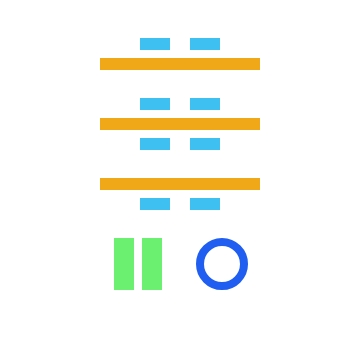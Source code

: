 <mxfile version="24.5.3" type="device">
  <diagram name="Page-1" id="ZcRAXSWJTWcisyccbfvs">
    <mxGraphModel dx="383" dy="-964" grid="1" gridSize="1" guides="1" tooltips="1" connect="1" arrows="1" fold="1" page="0" pageScale="1" pageWidth="827" pageHeight="1169" math="0" shadow="0">
      <root>
        <mxCell id="0" />
        <mxCell id="1" parent="0" />
        <mxCell id="RPMx26uoqZYTiA5Tm64J-34" value="" style="rounded=0;whiteSpace=wrap;html=1;strokeColor=none;fillColor=none;" vertex="1" parent="1">
          <mxGeometry x="90" y="1518" width="180" height="180" as="geometry" />
        </mxCell>
        <mxCell id="RPMx26uoqZYTiA5Tm64J-7" value="" style="endArrow=none;html=1;rounded=0;strokeWidth=6;strokeColor=#3EC1F0;" edge="1" parent="1">
          <mxGeometry width="50" height="50" relative="1" as="geometry">
            <mxPoint x="160" y="1620" as="sourcePoint" />
            <mxPoint x="200" y="1620" as="targetPoint" />
          </mxGeometry>
        </mxCell>
        <mxCell id="RPMx26uoqZYTiA5Tm64J-8" value="" style="endArrow=none;html=1;rounded=0;strokeWidth=6;strokeColor=#3EC1F0;" edge="1" parent="1">
          <mxGeometry width="50" height="50" relative="1" as="geometry">
            <mxPoint x="160" y="1590" as="sourcePoint" />
            <mxPoint x="200" y="1590" as="targetPoint" />
          </mxGeometry>
        </mxCell>
        <mxCell id="RPMx26uoqZYTiA5Tm64J-9" value="" style="endArrow=none;html=1;rounded=0;strokeWidth=6;strokeColor=#3EC1F0;" edge="1" parent="1">
          <mxGeometry width="50" height="50" relative="1" as="geometry">
            <mxPoint x="160" y="1570" as="sourcePoint" />
            <mxPoint x="200" y="1570" as="targetPoint" />
          </mxGeometry>
        </mxCell>
        <mxCell id="RPMx26uoqZYTiA5Tm64J-6" value="" style="endArrow=none;html=1;rounded=0;strokeWidth=6;strokeColor=#3EC1F0;" edge="1" parent="1">
          <mxGeometry width="50" height="50" relative="1" as="geometry">
            <mxPoint x="160" y="1540" as="sourcePoint" />
            <mxPoint x="200" y="1540" as="targetPoint" />
          </mxGeometry>
        </mxCell>
        <mxCell id="RPMx26uoqZYTiA5Tm64J-1" value="" style="endArrow=none;html=1;rounded=0;strokeWidth=10;strokeColor=#FFFFFF;" edge="1" parent="1">
          <mxGeometry width="50" height="50" relative="1" as="geometry">
            <mxPoint x="180" y="1630" as="sourcePoint" />
            <mxPoint x="180" y="1530" as="targetPoint" />
          </mxGeometry>
        </mxCell>
        <mxCell id="RPMx26uoqZYTiA5Tm64J-2" value="" style="endArrow=none;html=1;rounded=0;strokeWidth=6;strokeColor=#F0A818;" edge="1" parent="1">
          <mxGeometry width="50" height="50" relative="1" as="geometry">
            <mxPoint x="140" y="1550" as="sourcePoint" />
            <mxPoint x="220" y="1550" as="targetPoint" />
          </mxGeometry>
        </mxCell>
        <mxCell id="RPMx26uoqZYTiA5Tm64J-5" value="" style="endArrow=none;html=1;rounded=0;strokeWidth=6;strokeColor=#F0A818;" edge="1" parent="1">
          <mxGeometry width="50" height="50" relative="1" as="geometry">
            <mxPoint x="140" y="1610" as="sourcePoint" />
            <mxPoint x="220" y="1610" as="targetPoint" />
          </mxGeometry>
        </mxCell>
        <mxCell id="RPMx26uoqZYTiA5Tm64J-10" value="" style="endArrow=none;html=1;rounded=0;strokeWidth=6;strokeColor=#F0A818;" edge="1" parent="1">
          <mxGeometry width="50" height="50" relative="1" as="geometry">
            <mxPoint x="140" y="1580" as="sourcePoint" />
            <mxPoint x="220" y="1580" as="targetPoint" />
          </mxGeometry>
        </mxCell>
        <mxCell id="RPMx26uoqZYTiA5Tm64J-11" value="" style="shape=trapezoid;perimeter=trapezoidPerimeter;whiteSpace=wrap;html=1;fixedSize=1;strokeWidth=6;fillColor=none;size=20;strokeColor=#ffffff;" vertex="1" parent="1">
          <mxGeometry x="121" y="1630" width="118" height="40" as="geometry" />
        </mxCell>
        <mxCell id="RPMx26uoqZYTiA5Tm64J-14" value="" style="endArrow=none;html=1;rounded=0;exitX=0.5;exitY=1;exitDx=0;exitDy=0;entryX=0.5;entryY=0;entryDx=0;entryDy=0;strokeWidth=10;strokeColor=#FFFFFF;" edge="1" parent="1" source="RPMx26uoqZYTiA5Tm64J-11" target="RPMx26uoqZYTiA5Tm64J-11">
          <mxGeometry width="50" height="50" relative="1" as="geometry">
            <mxPoint x="160" y="1640" as="sourcePoint" />
            <mxPoint x="210" y="1590" as="targetPoint" />
          </mxGeometry>
        </mxCell>
        <mxCell id="RPMx26uoqZYTiA5Tm64J-18" value="" style="ellipse;whiteSpace=wrap;html=1;fillColor=none;strokeColor=#1F5EF0;strokeWidth=4;" vertex="1" parent="1">
          <mxGeometry x="190" y="1639" width="22" height="22" as="geometry" />
        </mxCell>
        <mxCell id="RPMx26uoqZYTiA5Tm64J-29" value="" style="endArrow=none;html=1;rounded=0;strokeWidth=10;strokeColor=#6CF070;" edge="1" parent="1">
          <mxGeometry width="50" height="50" relative="1" as="geometry">
            <mxPoint x="166" y="1663" as="sourcePoint" />
            <mxPoint x="166" y="1637" as="targetPoint" />
          </mxGeometry>
        </mxCell>
        <mxCell id="RPMx26uoqZYTiA5Tm64J-30" value="" style="endArrow=none;html=1;rounded=0;strokeWidth=10;strokeColor=#6CF070;" edge="1" parent="1">
          <mxGeometry width="50" height="50" relative="1" as="geometry">
            <mxPoint x="152" y="1663" as="sourcePoint" />
            <mxPoint x="152" y="1637" as="targetPoint" />
          </mxGeometry>
        </mxCell>
        <mxCell id="RPMx26uoqZYTiA5Tm64J-31" value="" style="verticalLabelPosition=bottom;verticalAlign=top;html=1;shape=mxgraph.basic.orthogonal_triangle;strokeColor=none;fillColor=#FFFFFF;" vertex="1" parent="1">
          <mxGeometry x="217" y="1632" width="18" height="36" as="geometry" />
        </mxCell>
        <mxCell id="RPMx26uoqZYTiA5Tm64J-32" value="" style="verticalLabelPosition=bottom;verticalAlign=top;html=1;shape=mxgraph.basic.orthogonal_triangle;strokeColor=none;fillColor=#FFFFFF;rotation=-90;" vertex="1" parent="1">
          <mxGeometry x="116" y="1640" width="36" height="18" as="geometry" />
        </mxCell>
        <mxCell id="RPMx26uoqZYTiA5Tm64J-33" value="" style="rounded=0;whiteSpace=wrap;html=1;fillColor=#FFFFFF;strokeColor=none;" vertex="1" parent="1">
          <mxGeometry x="116" y="1673" width="128" height="12" as="geometry" />
        </mxCell>
      </root>
    </mxGraphModel>
  </diagram>
</mxfile>
